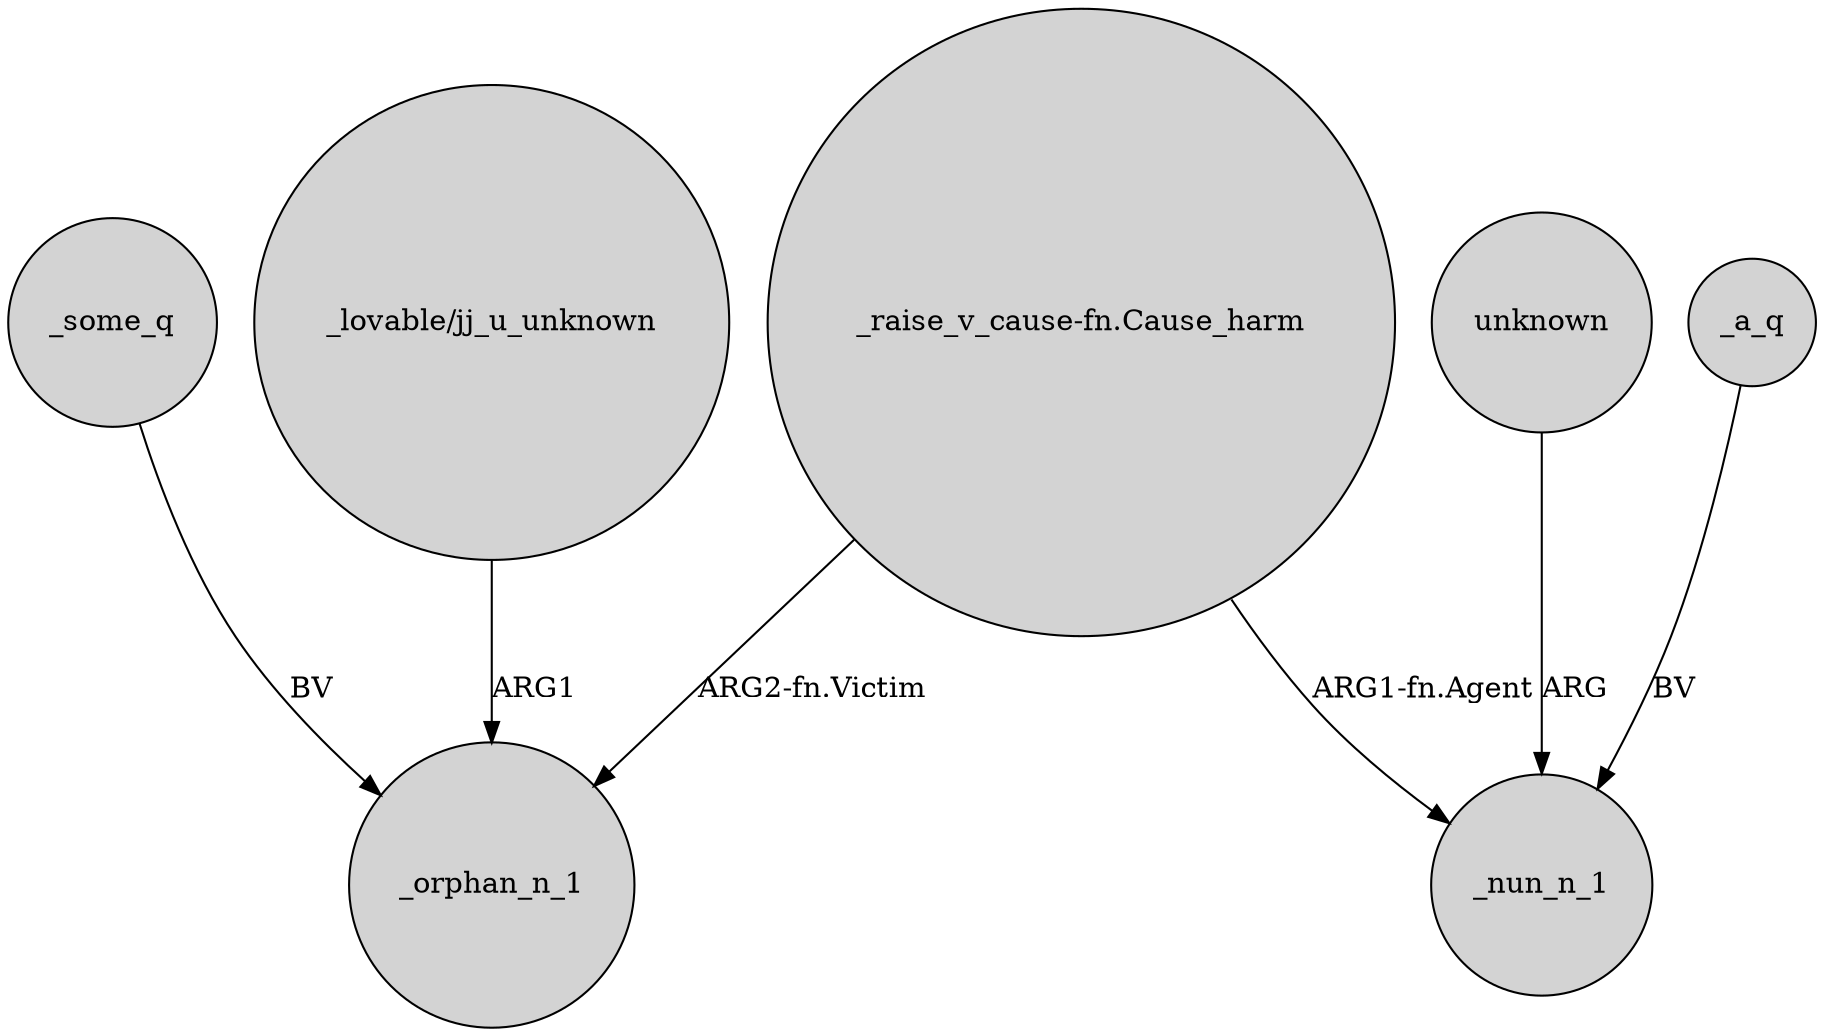 digraph {
	node [shape=circle style=filled]
	_some_q -> _orphan_n_1 [label=BV]
	"_raise_v_cause-fn.Cause_harm" -> _orphan_n_1 [label="ARG2-fn.Victim"]
	unknown -> _nun_n_1 [label=ARG]
	"_lovable/jj_u_unknown" -> _orphan_n_1 [label=ARG1]
	"_raise_v_cause-fn.Cause_harm" -> _nun_n_1 [label="ARG1-fn.Agent"]
	_a_q -> _nun_n_1 [label=BV]
}
